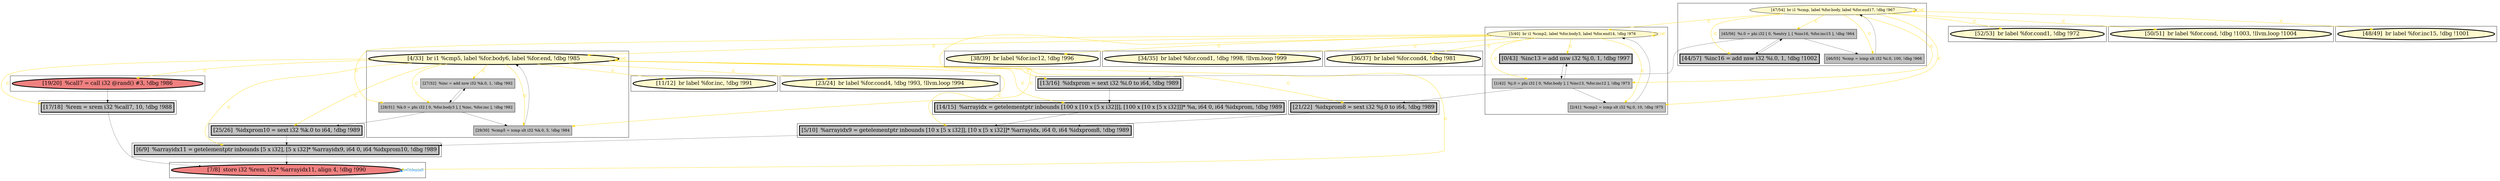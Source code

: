 
digraph G {



node383->node387 [style=solid,color=gold,label="C",penwidth=1.0,fontcolor=gold ]
node383->node375 [style=solid,color=gold,label="C",penwidth=1.0,fontcolor=gold ]
node383->node369 [style=solid,color=gold,label="C",penwidth=1.0,fontcolor=gold ]
node377->node380 [style=solid,color=gold,label="C",penwidth=1.0,fontcolor=gold ]
node377->node373 [style=solid,color=gold,label="C",penwidth=1.0,fontcolor=gold ]
node380->node372 [style=solid,color=black,label="",penwidth=0.5,fontcolor=black ]
node377->node378 [style=solid,color=gold,label="C",penwidth=1.0,fontcolor=gold ]
node377->node364 [style=solid,color=gold,label="C",penwidth=1.0,fontcolor=gold ]
node383->node383 [style=solid,color=gold,label="C",penwidth=1.0,fontcolor=gold ]
node363->node364 [style=solid,color=black,label="",penwidth=0.5,fontcolor=black ]
node364->node363 [style=solid,color=gold,label="C",penwidth=1.0,fontcolor=gold ]
node385->node367 [style=solid,color=black,label="",penwidth=0.5,fontcolor=black ]
node384->node383 [style=solid,color=black,label="",penwidth=0.5,fontcolor=black ]
node364->node365 [style=solid,color=gold,label="C",penwidth=1.0,fontcolor=gold ]
node388->node361 [style=solid,color=black,label="",penwidth=0.5,fontcolor=black ]
node364->node364 [style=solid,color=gold,label="C",penwidth=1.0,fontcolor=gold ]
node387->node361 [style=solid,color=black,label="",penwidth=0.5,fontcolor=black ]
node381->node382 [style=solid,color=black,label="",penwidth=0.5,fontcolor=black ]
node383->node360 [style=solid,color=gold,label="C",penwidth=1.0,fontcolor=gold ]
node377->node370 [style=solid,color=gold,label="C",penwidth=1.0,fontcolor=gold ]
node379->node377 [style=solid,color=black,label="",penwidth=0.5,fontcolor=black ]
node383->node362 [style=solid,color=gold,label="C",penwidth=1.0,fontcolor=gold ]
node378->node380 [style=solid,color=black,label="",penwidth=0.5,fontcolor=black ]
node383->node372 [style=solid,color=gold,label="C",penwidth=1.0,fontcolor=gold ]
node383->node382 [style=solid,color=gold,label="C",penwidth=1.0,fontcolor=gold ]
node364->node368 [style=solid,color=gold,label="C",penwidth=1.0,fontcolor=gold ]
node383->node384 [style=solid,color=gold,label="C",penwidth=1.0,fontcolor=gold ]
node377->node363 [style=solid,color=gold,label="C",penwidth=1.0,fontcolor=gold ]
node382->node381 [style=solid,color=black,label="",penwidth=0.5,fontcolor=black ]
node366->node388 [style=solid,color=black,label="",penwidth=0.5,fontcolor=black ]
node366->node363 [style=solid,color=black,label="",penwidth=0.5,fontcolor=black ]
node364->node366 [style=solid,color=gold,label="C",penwidth=1.0,fontcolor=gold ]
node383->node367 [style=solid,color=gold,label="C",penwidth=1.0,fontcolor=gold ]
node377->node371 [style=solid,color=gold,label="C",penwidth=1.0,fontcolor=gold ]
node364->node383 [style=solid,color=gold,label="C",penwidth=1.0,fontcolor=gold ]
node383->node388 [style=solid,color=gold,label="C",penwidth=1.0,fontcolor=gold ]
node377->node377 [style=solid,color=gold,label="C",penwidth=1.0,fontcolor=gold ]
node380->node379 [style=solid,color=black,label="",penwidth=0.5,fontcolor=black ]
node382->node384 [style=solid,color=black,label="",penwidth=0.5,fontcolor=black ]
node382->node385 [style=solid,color=black,label="",penwidth=0.5,fontcolor=black ]
node383->node385 [style=solid,color=gold,label="C",penwidth=1.0,fontcolor=gold ]
node383->node386 [style=solid,color=gold,label="C",penwidth=1.0,fontcolor=gold ]
node364->node384 [style=solid,color=gold,label="C",penwidth=1.0,fontcolor=gold ]
node367->node360 [style=solid,color=black,label="",penwidth=0.5,fontcolor=black ]
node372->node387 [style=solid,color=black,label="",penwidth=0.5,fontcolor=black ]
node364->node376 [style=solid,color=gold,label="C",penwidth=1.0,fontcolor=gold ]
node361->node367 [style=solid,color=black,label="",penwidth=0.5,fontcolor=black ]
node383->node361 [style=solid,color=gold,label="C",penwidth=1.0,fontcolor=gold ]
node360->node360 [style=solid,color=dodgerblue,label="O|dep|all",penwidth=1.0,fontcolor=dodgerblue ]
node375->node360 [style=solid,color=black,label="",penwidth=0.5,fontcolor=black ]
node377->node366 [style=solid,color=gold,label="C",penwidth=1.0,fontcolor=gold ]
node366->node365 [style=solid,color=black,label="",penwidth=0.5,fontcolor=black ]
node380->node378 [style=solid,color=black,label="",penwidth=0.5,fontcolor=black ]
node383->node381 [style=solid,color=gold,label="C",penwidth=1.0,fontcolor=gold ]
node364->node382 [style=solid,color=gold,label="C",penwidth=1.0,fontcolor=gold ]
node364->node374 [style=solid,color=gold,label="C",penwidth=1.0,fontcolor=gold ]
node369->node375 [style=solid,color=black,label="",penwidth=0.5,fontcolor=black ]
node377->node379 [style=solid,color=gold,label="C",penwidth=1.0,fontcolor=gold ]
node365->node366 [style=solid,color=black,label="",penwidth=0.5,fontcolor=black ]


subgraph cluster18 {


node387 [penwidth=3.0,fontsize=20,fillcolor=grey,label="[14/15]  %arrayidx = getelementptr inbounds [100 x [10 x [5 x i32]]], [100 x [10 x [5 x i32]]]* %a, i64 0, i64 %idxprom, !dbg !989",shape=rectangle,style=filled ]



}

subgraph cluster16 {


node385 [penwidth=3.0,fontsize=20,fillcolor=grey,label="[25/26]  %idxprom10 = sext i32 %k.0 to i64, !dbg !989",shape=rectangle,style=filled ]



}

subgraph cluster17 {


node386 [penwidth=3.0,fontsize=20,fillcolor=lemonchiffon,label="[23/24]  br label %for.cond4, !dbg !993, !llvm.loop !994",shape=ellipse,style=filled ]



}

subgraph cluster4 {


node367 [penwidth=3.0,fontsize=20,fillcolor=grey,label="[6/9]  %arrayidx11 = getelementptr inbounds [5 x i32], [5 x i32]* %arrayidx9, i64 0, i64 %idxprom10, !dbg !989",shape=rectangle,style=filled ]



}

subgraph cluster3 {


node366 [fillcolor=grey,label="[1/42]  %j.0 = phi i32 [ 0, %for.body ], [ %inc13, %for.inc12 ], !dbg !973",shape=rectangle,style=filled ]
node365 [penwidth=3.0,fontsize=20,fillcolor=grey,label="[0/43]  %inc13 = add nsw i32 %j.0, 1, !dbg !997",shape=rectangle,style=filled ]
node363 [fillcolor=grey,label="[2/41]  %cmp2 = icmp slt i32 %j.0, 10, !dbg !975",shape=rectangle,style=filled ]
node364 [fillcolor=lemonchiffon,label="[3/40]  br i1 %cmp2, label %for.body3, label %for.end14, !dbg !976",shape=ellipse,style=filled ]



}

subgraph cluster2 {


node362 [penwidth=3.0,fontsize=20,fillcolor=lemonchiffon,label="[11/12]  br label %for.inc, !dbg !991",shape=ellipse,style=filled ]



}

subgraph cluster1 {


node361 [penwidth=3.0,fontsize=20,fillcolor=grey,label="[5/10]  %arrayidx9 = getelementptr inbounds [10 x [5 x i32]], [10 x [5 x i32]]* %arrayidx, i64 0, i64 %idxprom8, !dbg !989",shape=rectangle,style=filled ]



}

subgraph cluster12 {


node375 [penwidth=3.0,fontsize=20,fillcolor=grey,label="[17/18]  %rem = srem i32 %call7, 10, !dbg !988",shape=rectangle,style=filled ]



}

subgraph cluster5 {


node368 [penwidth=3.0,fontsize=20,fillcolor=lemonchiffon,label="[38/39]  br label %for.inc12, !dbg !996",shape=ellipse,style=filled ]



}

subgraph cluster0 {


node360 [penwidth=3.0,fontsize=20,fillcolor=lightcoral,label="[7/8]  store i32 %rem, i32* %arrayidx11, align 4, !dbg !990",shape=ellipse,style=filled ]



}

subgraph cluster6 {


node369 [penwidth=3.0,fontsize=20,fillcolor=lightcoral,label="[19/20]  %call7 = call i32 @rand() #3, !dbg !986",shape=ellipse,style=filled ]



}

subgraph cluster14 {


node379 [fillcolor=grey,label="[46/55]  %cmp = icmp slt i32 %i.0, 100, !dbg !966",shape=rectangle,style=filled ]
node380 [fillcolor=grey,label="[45/56]  %i.0 = phi i32 [ 0, %entry ], [ %inc16, %for.inc15 ], !dbg !964",shape=rectangle,style=filled ]
node377 [fillcolor=lemonchiffon,label="[47/54]  br i1 %cmp, label %for.body, label %for.end17, !dbg !967",shape=ellipse,style=filled ]
node378 [penwidth=3.0,fontsize=20,fillcolor=grey,label="[44/57]  %inc16 = add nsw i32 %i.0, 1, !dbg !1002",shape=rectangle,style=filled ]



}

subgraph cluster7 {


node370 [penwidth=3.0,fontsize=20,fillcolor=lemonchiffon,label="[50/51]  br label %for.cond, !dbg !1003, !llvm.loop !1004",shape=ellipse,style=filled ]



}

subgraph cluster8 {


node371 [penwidth=3.0,fontsize=20,fillcolor=lemonchiffon,label="[48/49]  br label %for.inc15, !dbg !1001",shape=ellipse,style=filled ]



}

subgraph cluster9 {


node372 [penwidth=3.0,fontsize=20,fillcolor=grey,label="[13/16]  %idxprom = sext i32 %i.0 to i64, !dbg !989",shape=rectangle,style=filled ]



}

subgraph cluster19 {


node388 [penwidth=3.0,fontsize=20,fillcolor=grey,label="[21/22]  %idxprom8 = sext i32 %j.0 to i64, !dbg !989",shape=rectangle,style=filled ]



}

subgraph cluster10 {


node373 [penwidth=3.0,fontsize=20,fillcolor=lemonchiffon,label="[52/53]  br label %for.cond1, !dbg !972",shape=ellipse,style=filled ]



}

subgraph cluster11 {


node374 [penwidth=3.0,fontsize=20,fillcolor=lemonchiffon,label="[36/37]  br label %for.cond4, !dbg !981",shape=ellipse,style=filled ]



}

subgraph cluster13 {


node376 [penwidth=3.0,fontsize=20,fillcolor=lemonchiffon,label="[34/35]  br label %for.cond1, !dbg !998, !llvm.loop !999",shape=ellipse,style=filled ]



}

subgraph cluster15 {


node384 [fillcolor=grey,label="[29/30]  %cmp5 = icmp slt i32 %k.0, 5, !dbg !984",shape=rectangle,style=filled ]
node383 [penwidth=3.0,fontsize=20,fillcolor=lemonchiffon,label="[4/33]  br i1 %cmp5, label %for.body6, label %for.end, !dbg !985",shape=ellipse,style=filled ]
node381 [fillcolor=grey,label="[27/32]  %inc = add nsw i32 %k.0, 1, !dbg !992",shape=rectangle,style=filled ]
node382 [fillcolor=grey,label="[28/31]  %k.0 = phi i32 [ 0, %for.body3 ], [ %inc, %for.inc ], !dbg !982",shape=rectangle,style=filled ]



}

}

